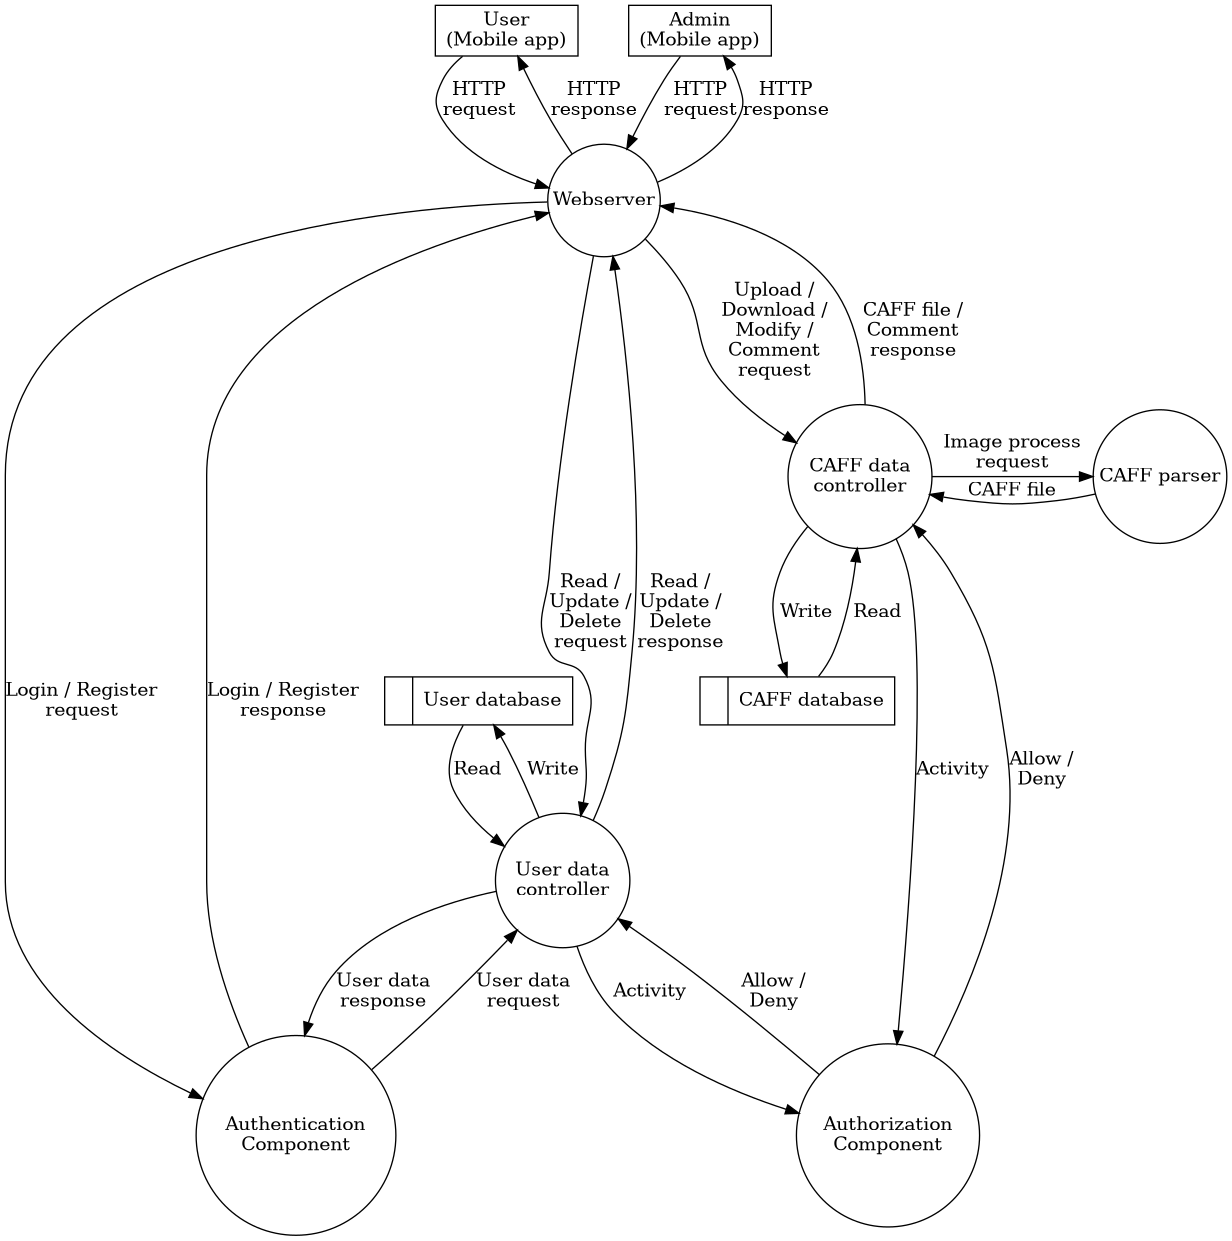@startuml data_flow
digraph data_flow {
    node [shape=record]

    ' Actors
    { rank=same
        user [label="User\n(Mobile app)" shape=box]
        admin [label="Admin\n(Mobile app)" shape=box]
    }

    ' Components
    webserver [label="Webserver" shape=circle margin=0]
    authenticationcomp [label="Authentication\nComponent" shape=circle margin=0]
    authorizationcomp [label="Authorization\nComponent" shape=circle margin=0]
    userdatacontroller [label="User data\ncontroller" shape=circle margin=0]
    { rank=same
        caffdatacontroller [label="CAFF data\ncontroller" shape=circle margin=0]
        caffparser [label="CAFF parser" shape=circle margin=0]
    }

    ' Datastores
    { rank=same
        userdb [label="<f0>    |<f1> User database"]
        caffdb [label="<f0>    |<f1> CAFF database"]
    }
    

    user -> webserver [label="HTTP\nrequest"]
    webserver -> user [label="HTTP\nresponse"]
    admin -> webserver [label="HTTP\nrequest"]
    webserver -> admin [label="HTTP\nresponse"]

    webserver -> authenticationcomp [label="Login / Register\nrequest"]
    authenticationcomp -> webserver [label="Login / Register\nresponse"]

    webserver -> caffdatacontroller [label="Upload /\nDownload /\nModify /\nComment\nrequest"]
    caffdatacontroller -> webserver [label="CAFF file /\nComment\nresponse"]

    webserver -> userdatacontroller [label="Read /\nUpdate /\nDelete\nrequest"]
    userdatacontroller -> webserver [label="Read /\nUpdate /\nDelete\nresponse"]

    authenticationcomp -> userdatacontroller [label="User data\nrequest"]
    userdatacontroller -> authenticationcomp [label="User data\nresponse"]

    caffdatacontroller -> caffparser [label="Image process\nrequest"]
    caffparser -> caffdatacontroller [label="CAFF file"]

    userdatacontroller -> userdb [label="Write"]
    userdb -> userdatacontroller [label="Read"]

    caffdatacontroller -> caffdb [label="Write"]
    caffdb -> caffdatacontroller [label="Read"]

    authorizationcomp -> userdatacontroller [label="Allow /\nDeny"]
    userdatacontroller -> authorizationcomp [label="Activity"]

    authorizationcomp -> caffdatacontroller [label="Allow /\nDeny"]
    caffdatacontroller -> authorizationcomp [label="Activity"]
}
@enduml